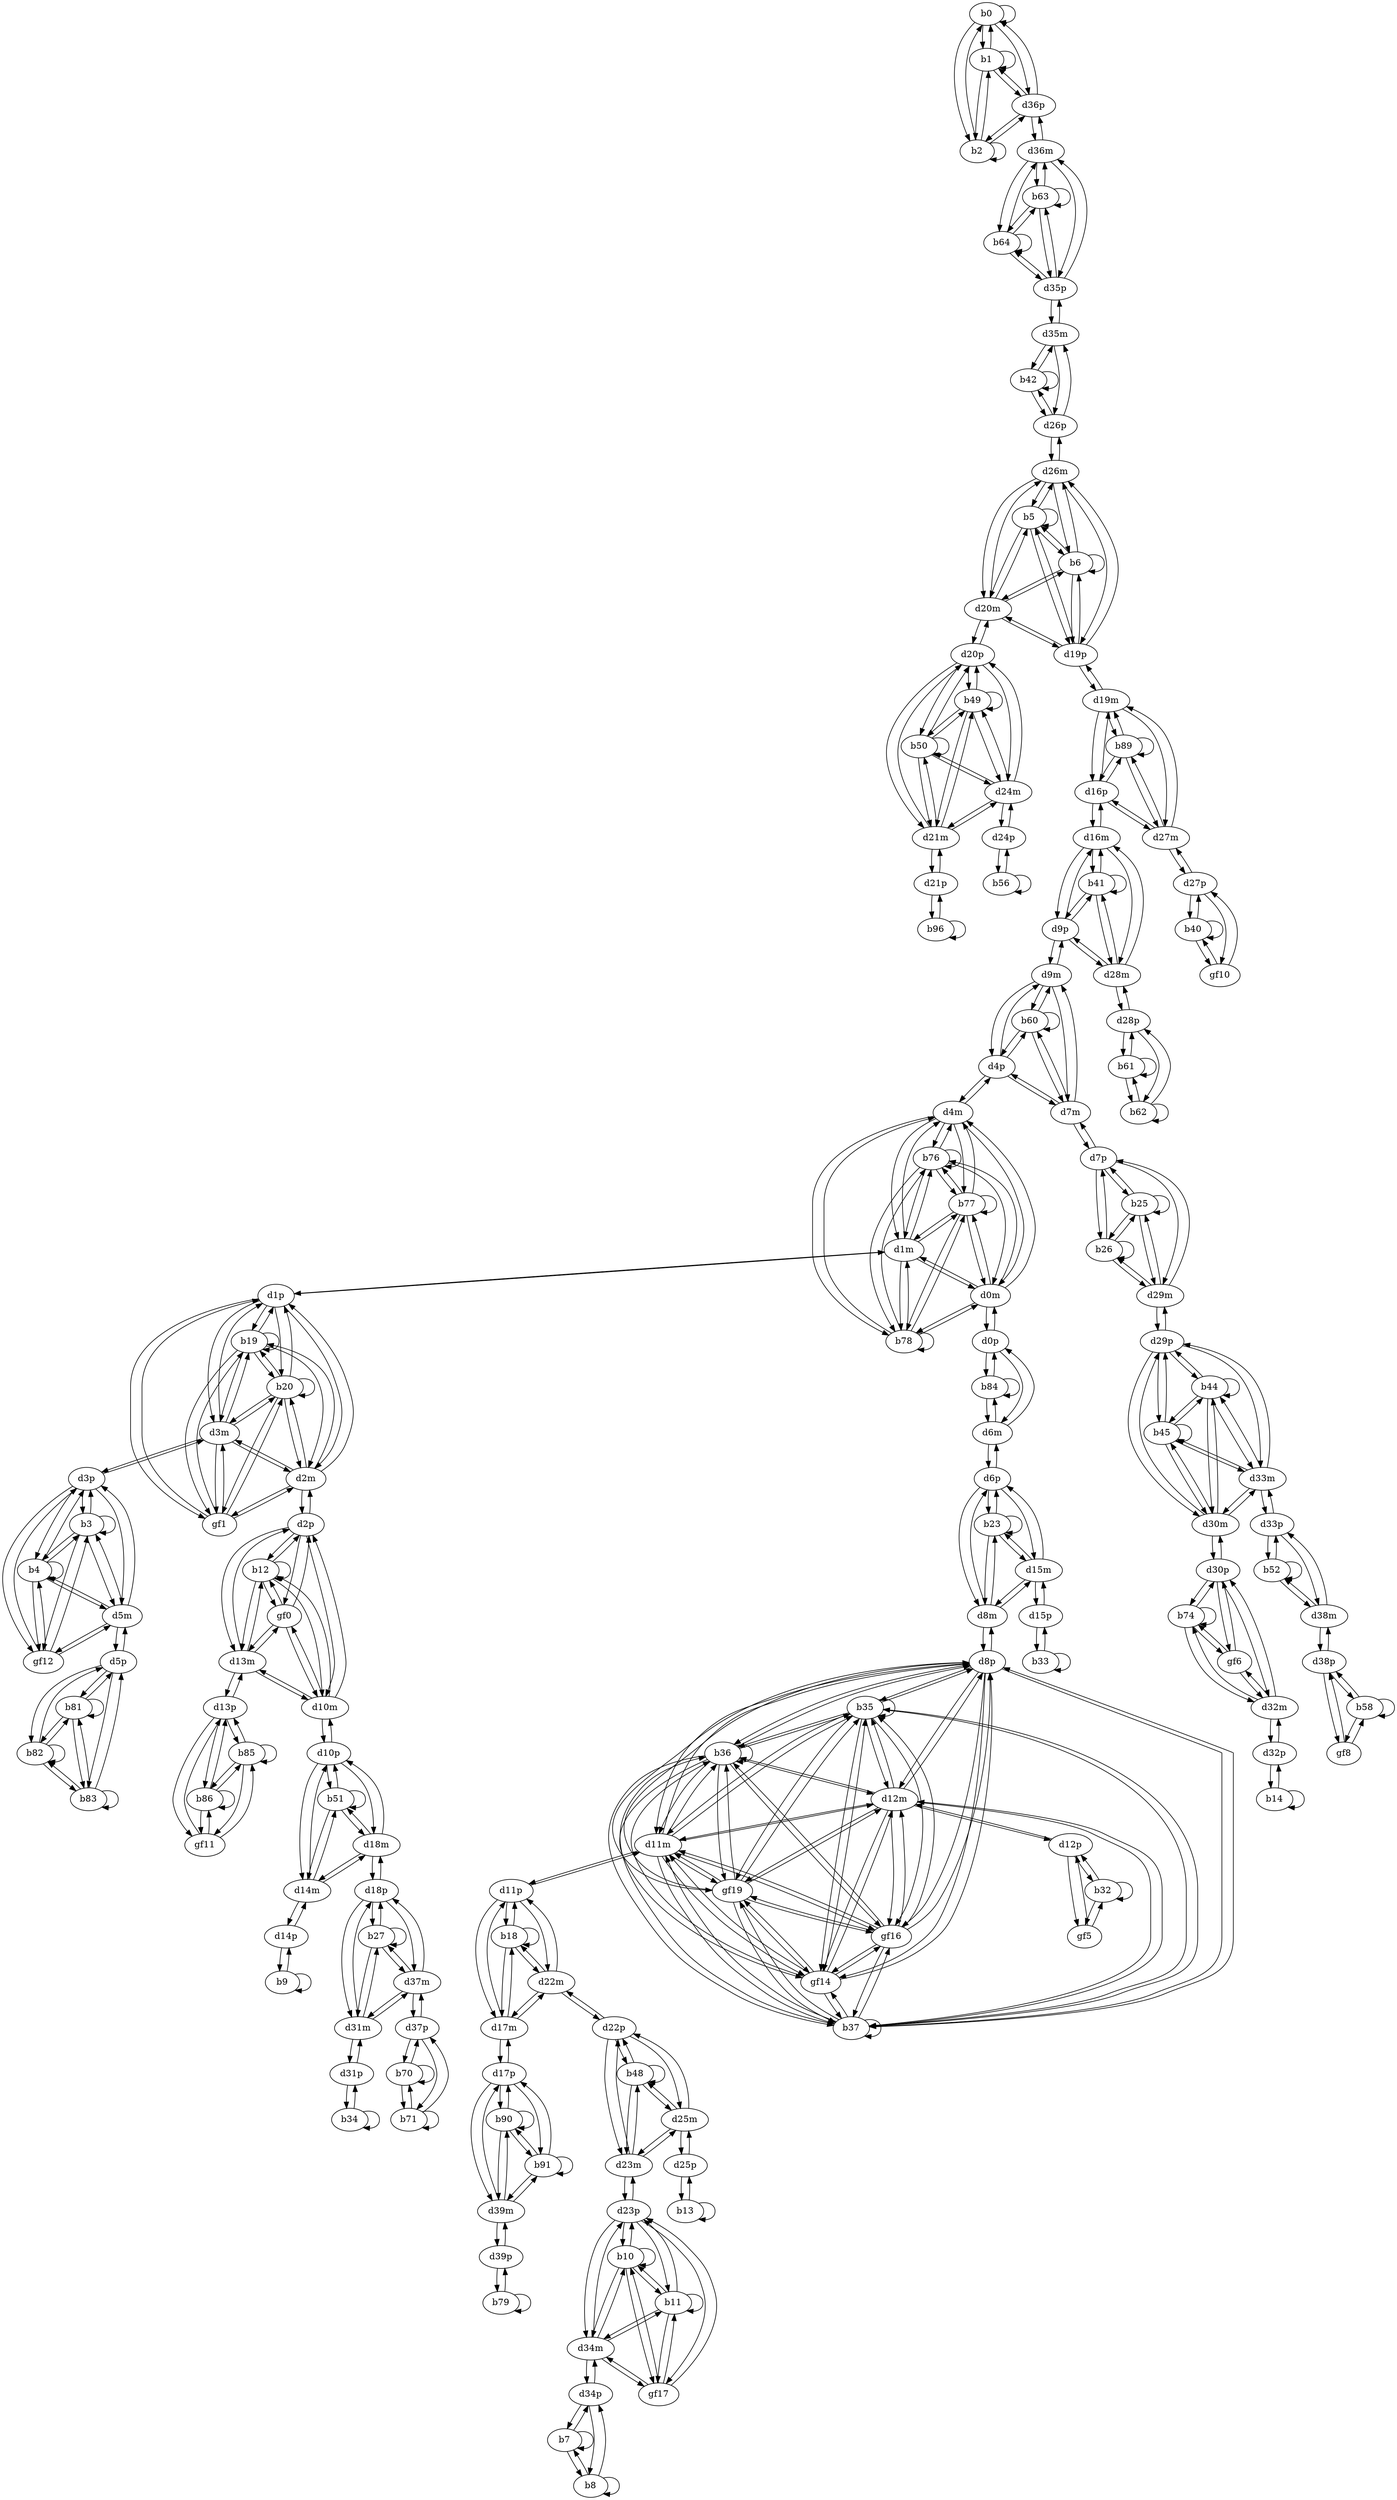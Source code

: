 digraph G {
  b0;
  b1;
  b2;
  b3;
  b4;
  gf12;
  b5;
  b6;
  b7;
  b8;
  b9;
  b10;
  b11;
  gf17;
  b12;
  gf0;
  b13;
  b14;
  b18;
  b19;
  b20;
  gf1;
  b23;
  b25;
  b26;
  b27;
  b32;
  gf5;
  b33;
  b34;
  b35;
  b36;
  b37;
  gf14;
  gf16;
  gf19;
  b40;
  gf10;
  b41;
  b42;
  b44;
  b45;
  b48;
  b49;
  b50;
  b51;
  b52;
  b56;
  b58;
  gf8;
  b60;
  b61;
  b62;
  b63;
  b64;
  b70;
  b71;
  b74;
  gf6;
  b76;
  b77;
  b78;
  b79;
  b81;
  b82;
  b83;
  b84;
  b85;
  b86;
  gf11;
  b89;
  b90;
  b91;
  b96;
  d0m;
  d0p;
  d1m;
  d1p;
  d2m;
  d2p;
  d3m;
  d3p;
  d4m;
  d4p;
  d5m;
  d5p;
  d6m;
  d6p;
  d7m;
  d7p;
  d8m;
  d8p;
  d9m;
  d9p;
  d10m;
  d10p;
  d11m;
  d11p;
  d12m;
  d12p;
  d13m;
  d13p;
  d14m;
  d14p;
  d15m;
  d15p;
  d16m;
  d16p;
  d17m;
  d17p;
  d18m;
  d18p;
  d19m;
  d19p;
  d20m;
  d20p;
  d21m;
  d21p;
  d22m;
  d22p;
  d23m;
  d23p;
  d24m;
  d24p;
  d25m;
  d25p;
  d26m;
  d26p;
  d27m;
  d27p;
  d28m;
  d28p;
  d29m;
  d29p;
  d30m;
  d30p;
  d31m;
  d31p;
  d32m;
  d32p;
  d33m;
  d33p;
  d34m;
  d34p;
  d35m;
  d35p;
  d36m;
  d36p;
  d37m;
  d37p;
  d38m;
  d38p;
  d39m;
  d39p;
  b0 -> b0;
  b0 -> b1;
  b0 -> b2;
  b1 -> b0;
  b1 -> b1;
  b1 -> b2;
  b2 -> b0;
  b2 -> b1;
  b2 -> b2;
  b3 -> b3;
  b3 -> b4;
  b3 -> gf12;
  b4 -> b3;
  b4 -> b4;
  b4 -> gf12;
  gf12 -> b3;
  gf12 -> b4;
  b5 -> b5;
  b5 -> b6;
  b6 -> b5;
  b6 -> b6;
  b7 -> b7;
  b7 -> b8;
  b8 -> b7;
  b8 -> b8;
  b9 -> b9;
  b10 -> b10;
  b10 -> b11;
  b10 -> gf17;
  b11 -> b10;
  b11 -> b11;
  b11 -> gf17;
  gf17 -> b10;
  gf17 -> b11;
  b12 -> b12;
  b12 -> gf0;
  gf0 -> b12;
  b13 -> b13;
  b14 -> b14;
  b18 -> b18;
  b19 -> b19;
  b19 -> b20;
  b19 -> gf1;
  b20 -> b19;
  b20 -> b20;
  b20 -> gf1;
  gf1 -> b19;
  gf1 -> b20;
  b23 -> b23;
  b25 -> b25;
  b25 -> b26;
  b26 -> b25;
  b26 -> b26;
  b27 -> b27;
  b32 -> b32;
  b32 -> gf5;
  gf5 -> b32;
  b33 -> b33;
  b34 -> b34;
  b35 -> b35;
  b35 -> b36;
  b35 -> b37;
  b35 -> gf14;
  b35 -> gf16;
  b35 -> gf19;
  b36 -> b35;
  b36 -> b36;
  b36 -> b37;
  b36 -> gf14;
  b36 -> gf16;
  b36 -> gf19;
  b37 -> b35;
  b37 -> b36;
  b37 -> b37;
  b37 -> gf14;
  b37 -> gf16;
  b37 -> gf19;
  gf14 -> b35;
  gf14 -> b36;
  gf14 -> b37;
  gf14 -> gf16;
  gf14 -> gf19;
  gf16 -> b35;
  gf16 -> b36;
  gf16 -> b37;
  gf16 -> gf14;
  gf16 -> gf19;
  gf19 -> b35;
  gf19 -> b36;
  gf19 -> b37;
  gf19 -> gf14;
  gf19 -> gf16;
  b40 -> b40;
  b40 -> gf10;
  gf10 -> b40;
  b41 -> b41;
  b42 -> b42;
  b44 -> b44;
  b44 -> b45;
  b45 -> b44;
  b45 -> b45;
  b48 -> b48;
  b49 -> b49;
  b49 -> b50;
  b50 -> b49;
  b50 -> b50;
  b51 -> b51;
  b52 -> b52;
  b56 -> b56;
  b58 -> b58;
  b58 -> gf8;
  gf8 -> b58;
  b60 -> b60;
  b61 -> b61;
  b61 -> b62;
  b62 -> b61;
  b62 -> b62;
  b63 -> b63;
  b63 -> b64;
  b64 -> b63;
  b64 -> b64;
  b70 -> b70;
  b70 -> b71;
  b71 -> b70;
  b71 -> b71;
  b74 -> b74;
  b74 -> gf6;
  gf6 -> b74;
  b76 -> b76;
  b76 -> b77;
  b76 -> b78;
  b77 -> b76;
  b77 -> b77;
  b77 -> b78;
  b78 -> b76;
  b78 -> b77;
  b78 -> b78;
  b79 -> b79;
  b81 -> b81;
  b81 -> b82;
  b81 -> b83;
  b82 -> b81;
  b82 -> b82;
  b82 -> b83;
  b83 -> b81;
  b83 -> b82;
  b83 -> b83;
  b84 -> b84;
  b85 -> b85;
  b85 -> b86;
  b85 -> gf11;
  b86 -> b85;
  b86 -> b86;
  b86 -> gf11;
  gf11 -> b85;
  gf11 -> b86;
  b89 -> b89;
  b90 -> b90;
  b90 -> b91;
  b91 -> b90;
  b91 -> b91;
  b96 -> b96;
  d0m -> d0p;
  d0p -> d0m;
  b76 -> d0m;
  d0m -> b76;
  b77 -> d0m;
  d0m -> b77;
  b78 -> d0m;
  d0m -> b78;
  b84 -> d0p;
  d0p -> b84;
  d1m -> d1p;
  d1p -> d1m;
  b76 -> d1m;
  d1m -> b76;
  b77 -> d1m;
  d1m -> b77;
  b78 -> d1m;
  d1m -> b78;
  b19 -> d1p;
  d1p -> b19;
  b20 -> d1p;
  d1p -> b20;
  gf1 -> d1p;
  d1p -> gf1;
  d2m -> d2p;
  d2p -> d2m;
  b19 -> d2m;
  d2m -> b19;
  b20 -> d2m;
  d2m -> b20;
  gf1 -> d2m;
  d2m -> gf1;
  b12 -> d2p;
  d2p -> b12;
  gf0 -> d2p;
  d2p -> gf0;
  d3m -> d3p;
  d3p -> d3m;
  b19 -> d3m;
  d3m -> b19;
  b20 -> d3m;
  d3m -> b20;
  gf1 -> d3m;
  d3m -> gf1;
  b3 -> d3p;
  d3p -> b3;
  b4 -> d3p;
  d3p -> b4;
  gf12 -> d3p;
  d3p -> gf12;
  d4m -> d4p;
  d4p -> d4m;
  b76 -> d4m;
  d4m -> b76;
  b77 -> d4m;
  d4m -> b77;
  b78 -> d4m;
  d4m -> b78;
  b60 -> d4p;
  d4p -> b60;
  d5m -> d5p;
  d5p -> d5m;
  b3 -> d5m;
  d5m -> b3;
  b4 -> d5m;
  d5m -> b4;
  gf12 -> d5m;
  d5m -> gf12;
  b81 -> d5p;
  d5p -> b81;
  b82 -> d5p;
  d5p -> b82;
  b83 -> d5p;
  d5p -> b83;
  d6m -> d6p;
  d6p -> d6m;
  b84 -> d6m;
  d6m -> b84;
  b23 -> d6p;
  d6p -> b23;
  d7m -> d7p;
  d7p -> d7m;
  b60 -> d7m;
  d7m -> b60;
  b25 -> d7p;
  d7p -> b25;
  b26 -> d7p;
  d7p -> b26;
  d8m -> d8p;
  d8p -> d8m;
  b23 -> d8m;
  d8m -> b23;
  b35 -> d8p;
  d8p -> b35;
  b36 -> d8p;
  d8p -> b36;
  b37 -> d8p;
  d8p -> b37;
  gf14 -> d8p;
  d8p -> gf14;
  gf16 -> d8p;
  d8p -> gf16;
  gf19 -> d8p;
  d8p -> gf19;
  d9m -> d9p;
  d9p -> d9m;
  b60 -> d9m;
  d9m -> b60;
  b41 -> d9p;
  d9p -> b41;
  d10m -> d10p;
  d10p -> d10m;
  b12 -> d10m;
  d10m -> b12;
  gf0 -> d10m;
  d10m -> gf0;
  b51 -> d10p;
  d10p -> b51;
  d11m -> d11p;
  d11p -> d11m;
  b35 -> d11m;
  d11m -> b35;
  b36 -> d11m;
  d11m -> b36;
  b37 -> d11m;
  d11m -> b37;
  gf14 -> d11m;
  d11m -> gf14;
  gf16 -> d11m;
  d11m -> gf16;
  gf19 -> d11m;
  d11m -> gf19;
  b18 -> d11p;
  d11p -> b18;
  d12m -> d12p;
  d12p -> d12m;
  b35 -> d12m;
  d12m -> b35;
  b36 -> d12m;
  d12m -> b36;
  b37 -> d12m;
  d12m -> b37;
  gf14 -> d12m;
  d12m -> gf14;
  gf16 -> d12m;
  d12m -> gf16;
  gf19 -> d12m;
  d12m -> gf19;
  b32 -> d12p;
  d12p -> b32;
  gf5 -> d12p;
  d12p -> gf5;
  d13m -> d13p;
  d13p -> d13m;
  b12 -> d13m;
  d13m -> b12;
  gf0 -> d13m;
  d13m -> gf0;
  b85 -> d13p;
  d13p -> b85;
  b86 -> d13p;
  d13p -> b86;
  gf11 -> d13p;
  d13p -> gf11;
  d14m -> d14p;
  d14p -> d14m;
  b51 -> d14m;
  d14m -> b51;
  b9 -> d14p;
  d14p -> b9;
  d15m -> d15p;
  d15p -> d15m;
  b23 -> d15m;
  d15m -> b23;
  b33 -> d15p;
  d15p -> b33;
  d16m -> d16p;
  d16p -> d16m;
  b41 -> d16m;
  d16m -> b41;
  b89 -> d16p;
  d16p -> b89;
  d17m -> d17p;
  d17p -> d17m;
  b18 -> d17m;
  d17m -> b18;
  b90 -> d17p;
  d17p -> b90;
  b91 -> d17p;
  d17p -> b91;
  d18m -> d18p;
  d18p -> d18m;
  b51 -> d18m;
  d18m -> b51;
  b27 -> d18p;
  d18p -> b27;
  d19m -> d19p;
  d19p -> d19m;
  b89 -> d19m;
  d19m -> b89;
  b5 -> d19p;
  d19p -> b5;
  b6 -> d19p;
  d19p -> b6;
  d20m -> d20p;
  d20p -> d20m;
  b5 -> d20m;
  d20m -> b5;
  b6 -> d20m;
  d20m -> b6;
  b49 -> d20p;
  d20p -> b49;
  b50 -> d20p;
  d20p -> b50;
  d21m -> d21p;
  d21p -> d21m;
  b49 -> d21m;
  d21m -> b49;
  b50 -> d21m;
  d21m -> b50;
  b96 -> d21p;
  d21p -> b96;
  d22m -> d22p;
  d22p -> d22m;
  b18 -> d22m;
  d22m -> b18;
  b48 -> d22p;
  d22p -> b48;
  d23m -> d23p;
  d23p -> d23m;
  b48 -> d23m;
  d23m -> b48;
  b10 -> d23p;
  d23p -> b10;
  b11 -> d23p;
  d23p -> b11;
  gf17 -> d23p;
  d23p -> gf17;
  d24m -> d24p;
  d24p -> d24m;
  b49 -> d24m;
  d24m -> b49;
  b50 -> d24m;
  d24m -> b50;
  b56 -> d24p;
  d24p -> b56;
  d25m -> d25p;
  d25p -> d25m;
  b48 -> d25m;
  d25m -> b48;
  b13 -> d25p;
  d25p -> b13;
  d26m -> d26p;
  d26p -> d26m;
  b5 -> d26m;
  d26m -> b5;
  b6 -> d26m;
  d26m -> b6;
  b42 -> d26p;
  d26p -> b42;
  d27m -> d27p;
  d27p -> d27m;
  b89 -> d27m;
  d27m -> b89;
  b40 -> d27p;
  d27p -> b40;
  gf10 -> d27p;
  d27p -> gf10;
  d28m -> d28p;
  d28p -> d28m;
  b41 -> d28m;
  d28m -> b41;
  b61 -> d28p;
  d28p -> b61;
  b62 -> d28p;
  d28p -> b62;
  d29m -> d29p;
  d29p -> d29m;
  b25 -> d29m;
  d29m -> b25;
  b26 -> d29m;
  d29m -> b26;
  b44 -> d29p;
  d29p -> b44;
  b45 -> d29p;
  d29p -> b45;
  d30m -> d30p;
  d30p -> d30m;
  b44 -> d30m;
  d30m -> b44;
  b45 -> d30m;
  d30m -> b45;
  b74 -> d30p;
  d30p -> b74;
  gf6 -> d30p;
  d30p -> gf6;
  d31m -> d31p;
  d31p -> d31m;
  b27 -> d31m;
  d31m -> b27;
  b34 -> d31p;
  d31p -> b34;
  d32m -> d32p;
  d32p -> d32m;
  b74 -> d32m;
  d32m -> b74;
  gf6 -> d32m;
  d32m -> gf6;
  b14 -> d32p;
  d32p -> b14;
  d33m -> d33p;
  d33p -> d33m;
  b44 -> d33m;
  d33m -> b44;
  b45 -> d33m;
  d33m -> b45;
  b52 -> d33p;
  d33p -> b52;
  d34m -> d34p;
  d34p -> d34m;
  b10 -> d34m;
  d34m -> b10;
  b11 -> d34m;
  d34m -> b11;
  gf17 -> d34m;
  d34m -> gf17;
  b7 -> d34p;
  d34p -> b7;
  b8 -> d34p;
  d34p -> b8;
  d35m -> d35p;
  d35p -> d35m;
  b42 -> d35m;
  d35m -> b42;
  b63 -> d35p;
  d35p -> b63;
  b64 -> d35p;
  d35p -> b64;
  d36m -> d36p;
  d36p -> d36m;
  b63 -> d36m;
  d36m -> b63;
  b64 -> d36m;
  d36m -> b64;
  b0 -> d36p;
  d36p -> b0;
  b1 -> d36p;
  d36p -> b1;
  b2 -> d36p;
  d36p -> b2;
  d37m -> d37p;
  d37p -> d37m;
  b27 -> d37m;
  d37m -> b27;
  b70 -> d37p;
  d37p -> b70;
  b71 -> d37p;
  d37p -> b71;
  d38m -> d38p;
  d38p -> d38m;
  b52 -> d38m;
  d38m -> b52;
  b58 -> d38p;
  d38p -> b58;
  gf8 -> d38p;
  d38p -> gf8;
  d39m -> d39p;
  d39p -> d39m;
  b90 -> d39m;
  d39m -> b90;
  b91 -> d39m;
  d39m -> b91;
  b79 -> d39p;
  d39p -> b79;
  d3p -> d5m;
  d5m -> d3p;
  d19p -> d20m;
  d19p -> d26m;
  d20m -> d19p;
  d20m -> d26m;
  d26m -> d19p;
  d26m -> d20m;
  d23p -> d34m;
  d34m -> d23p;
  d2p -> d10m;
  d2p -> d13m;
  d10m -> d2p;
  d10m -> d13m;
  d13m -> d2p;
  d13m -> d10m;
  d11p -> d17m;
  d11p -> d22m;
  d17m -> d11p;
  d17m -> d22m;
  d22m -> d11p;
  d22m -> d17m;
  d1p -> d2m;
  d1p -> d3m;
  d2m -> d1p;
  d2m -> d3m;
  d3m -> d1p;
  d3m -> d2m;
  d6p -> d8m;
  d6p -> d15m;
  d8m -> d6p;
  d8m -> d15m;
  d15m -> d6p;
  d15m -> d8m;
  d7p -> d29m;
  d29m -> d7p;
  d18p -> d31m;
  d18p -> d37m;
  d31m -> d18p;
  d31m -> d37m;
  d37m -> d18p;
  d37m -> d31m;
  d8p -> d11m;
  d8p -> d12m;
  d11m -> d8p;
  d11m -> d12m;
  d12m -> d8p;
  d12m -> d11m;
  d9p -> d16m;
  d9p -> d28m;
  d16m -> d9p;
  d16m -> d28m;
  d28m -> d9p;
  d28m -> d16m;
  d26p -> d35m;
  d35m -> d26p;
  d29p -> d30m;
  d29p -> d33m;
  d30m -> d29p;
  d30m -> d33m;
  d33m -> d29p;
  d33m -> d30m;
  d22p -> d23m;
  d22p -> d25m;
  d23m -> d22p;
  d23m -> d25m;
  d25m -> d22p;
  d25m -> d23m;
  d20p -> d21m;
  d20p -> d24m;
  d21m -> d20p;
  d21m -> d24m;
  d24m -> d20p;
  d24m -> d21m;
  d10p -> d14m;
  d10p -> d18m;
  d14m -> d10p;
  d14m -> d18m;
  d18m -> d10p;
  d18m -> d14m;
  d33p -> d38m;
  d38m -> d33p;
  d4p -> d7m;
  d4p -> d9m;
  d7m -> d4p;
  d7m -> d9m;
  d9m -> d4p;
  d9m -> d7m;
  d35p -> d36m;
  d36m -> d35p;
  d30p -> d32m;
  d32m -> d30p;
  d0m -> d1m;
  d0m -> d4m;
  d1m -> d0m;
  d1m -> d4m;
  d4m -> d0m;
  d4m -> d1m;
  d0p -> d6m;
  d6m -> d0p;
  d16p -> d19m;
  d16p -> d27m;
  d19m -> d16p;
  d19m -> d27m;
  d27m -> d16p;
  d27m -> d19m;
  d17p -> d39m;
  d39m -> d17p;
}

